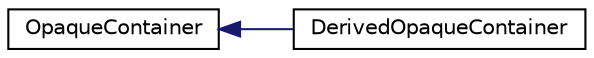 digraph "Graphical Class Hierarchy"
{
  edge [fontname="Helvetica",fontsize="10",labelfontname="Helvetica",labelfontsize="10"];
  node [fontname="Helvetica",fontsize="10",shape=record];
  rankdir="LR";
  Node1 [label="OpaqueContainer",height=0.2,width=0.4,color="black", fillcolor="white", style="filled",URL="$class_opaque_container.html"];
  Node1 -> Node2 [dir="back",color="midnightblue",fontsize="10",style="solid",fontname="Helvetica"];
  Node2 [label="DerivedOpaqueContainer",height=0.2,width=0.4,color="black", fillcolor="white", style="filled",URL="$class_derived_opaque_container.html"];
}
